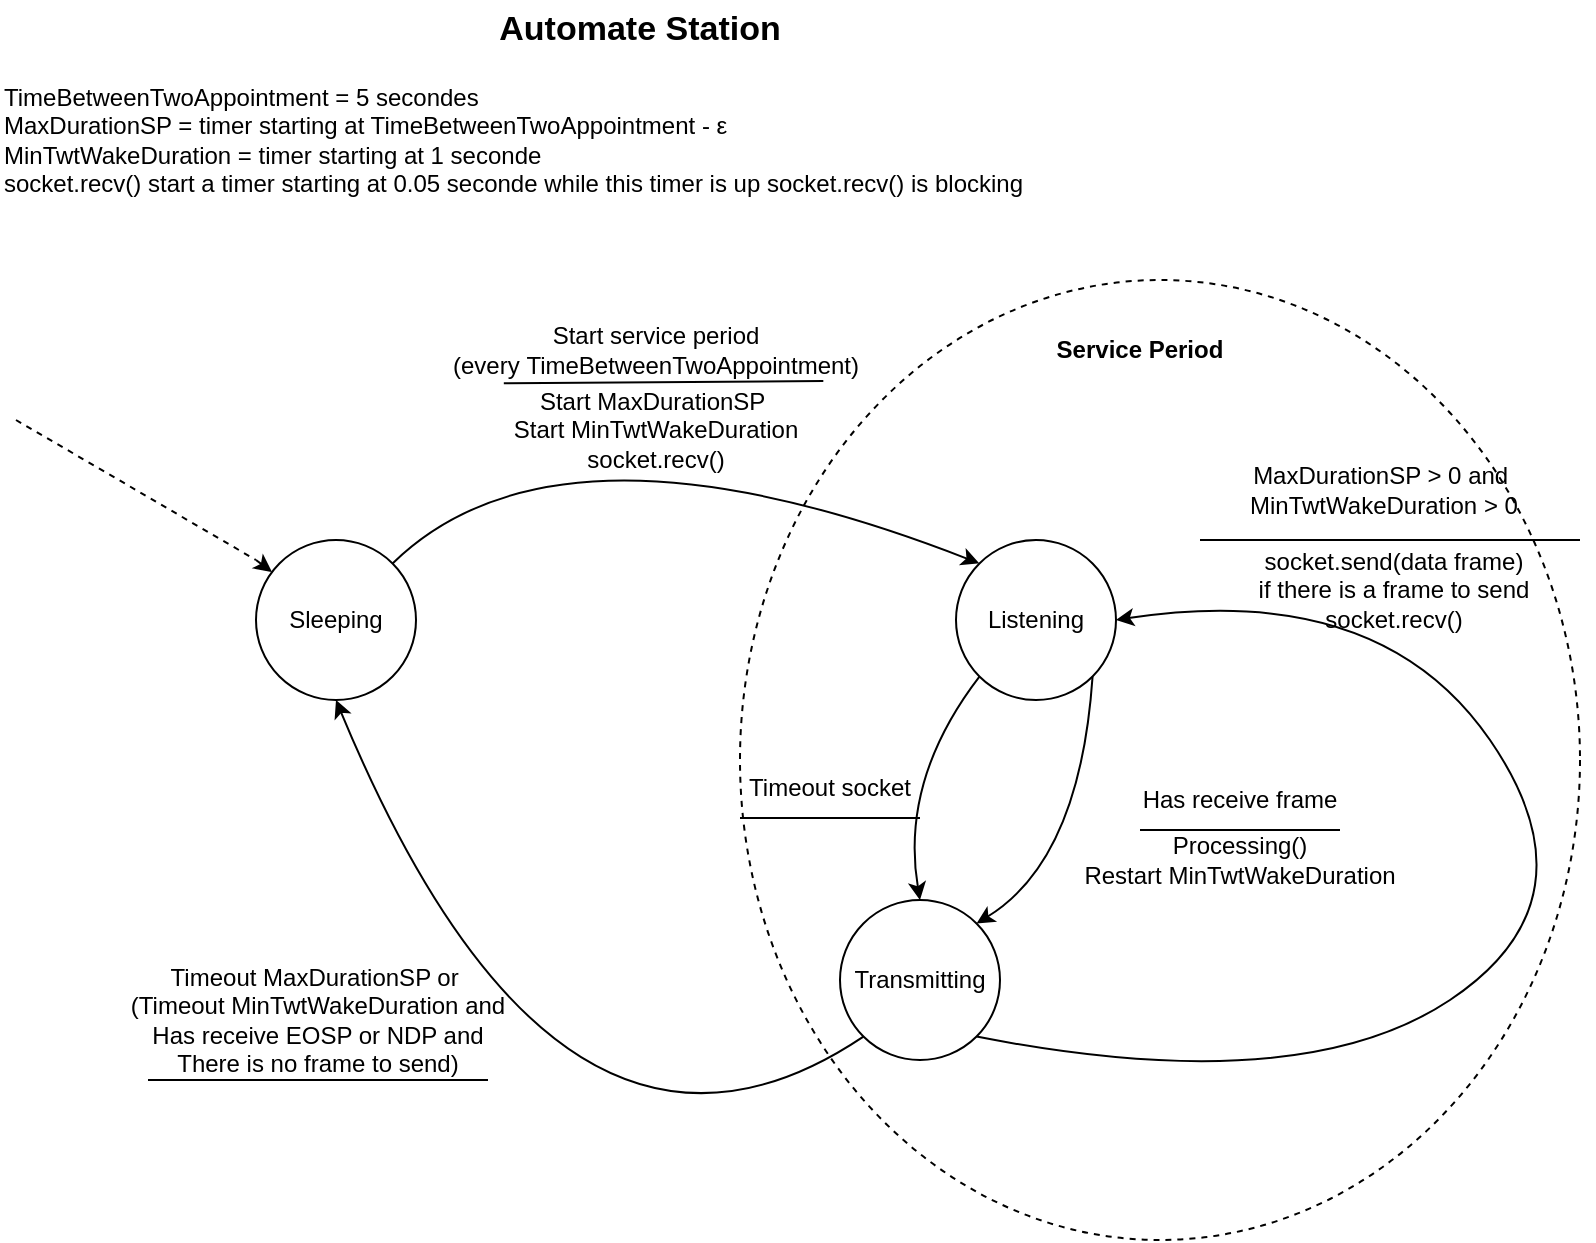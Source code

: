 <mxfile version="21.3.8" type="device">
  <diagram id="prtHgNgQTEPvFCAcTncT" name="Page-1">
    <mxGraphModel dx="1050" dy="523" grid="1" gridSize="10" guides="1" tooltips="1" connect="1" arrows="1" fold="1" page="1" pageScale="1" pageWidth="827" pageHeight="1169" math="0" shadow="0">
      <root>
        <mxCell id="0" />
        <mxCell id="1" parent="0" />
        <mxCell id="EI1bmq1NkInxOzMBn1pc-1" value="Sleeping" style="ellipse;whiteSpace=wrap;html=1;aspect=fixed;" parent="1" vertex="1">
          <mxGeometry x="158" y="290" width="80" height="80" as="geometry" />
        </mxCell>
        <mxCell id="EI1bmq1NkInxOzMBn1pc-4" value="" style="endArrow=classic;html=1;rounded=0;" parent="1" target="EI1bmq1NkInxOzMBn1pc-1" edge="1">
          <mxGeometry width="50" height="50" relative="1" as="geometry">
            <mxPoint x="158" y="300" as="sourcePoint" />
            <mxPoint x="138" y="220" as="targetPoint" />
          </mxGeometry>
        </mxCell>
        <mxCell id="EI1bmq1NkInxOzMBn1pc-5" value="" style="endArrow=none;dashed=1;html=1;rounded=0;" parent="1" edge="1">
          <mxGeometry width="50" height="50" relative="1" as="geometry">
            <mxPoint x="38" y="230" as="sourcePoint" />
            <mxPoint x="158" y="300" as="targetPoint" />
          </mxGeometry>
        </mxCell>
        <mxCell id="EI1bmq1NkInxOzMBn1pc-20" value="Listening" style="ellipse;whiteSpace=wrap;html=1;aspect=fixed;" parent="1" vertex="1">
          <mxGeometry x="508" y="290" width="80" height="80" as="geometry" />
        </mxCell>
        <mxCell id="EI1bmq1NkInxOzMBn1pc-21" value="" style="curved=1;endArrow=classic;html=1;rounded=0;exitX=1;exitY=0;exitDx=0;exitDy=0;entryX=0;entryY=0;entryDx=0;entryDy=0;" parent="1" source="EI1bmq1NkInxOzMBn1pc-1" target="EI1bmq1NkInxOzMBn1pc-20" edge="1">
          <mxGeometry width="50" height="50" relative="1" as="geometry">
            <mxPoint x="278" y="330" as="sourcePoint" />
            <mxPoint x="328" y="280" as="targetPoint" />
            <Array as="points">
              <mxPoint x="310" y="220" />
            </Array>
          </mxGeometry>
        </mxCell>
        <mxCell id="EI1bmq1NkInxOzMBn1pc-22" value="Start service period (every&amp;nbsp;TimeBetweenTwoAppointment)" style="text;html=1;strokeColor=none;fillColor=none;align=center;verticalAlign=middle;whiteSpace=wrap;rounded=0;" parent="1" vertex="1">
          <mxGeometry x="288" y="180" width="140" height="30" as="geometry" />
        </mxCell>
        <mxCell id="EI1bmq1NkInxOzMBn1pc-23" value="" style="endArrow=none;html=1;rounded=0;entryX=0.832;entryY=0.01;entryDx=0;entryDy=0;entryPerimeter=0;exitX=0.198;exitY=0.033;exitDx=0;exitDy=0;exitPerimeter=0;" parent="1" source="EI1bmq1NkInxOzMBn1pc-24" target="EI1bmq1NkInxOzMBn1pc-24" edge="1">
          <mxGeometry width="50" height="50" relative="1" as="geometry">
            <mxPoint x="318" y="210" as="sourcePoint" />
            <mxPoint x="408" y="210" as="targetPoint" />
          </mxGeometry>
        </mxCell>
        <mxCell id="EI1bmq1NkInxOzMBn1pc-24" value="Start MaxDurationSP&amp;nbsp;&lt;br&gt;Start MinTwtWakeDuration&lt;br&gt;socket.recv()" style="text;html=1;strokeColor=none;fillColor=none;align=center;verticalAlign=middle;whiteSpace=wrap;rounded=0;" parent="1" vertex="1">
          <mxGeometry x="232" y="210" width="252" height="50" as="geometry" />
        </mxCell>
        <mxCell id="EI1bmq1NkInxOzMBn1pc-40" value="" style="curved=1;endArrow=classic;html=1;rounded=0;entryX=0.5;entryY=1;entryDx=0;entryDy=0;exitX=0;exitY=1;exitDx=0;exitDy=0;" parent="1" source="EI1bmq1NkInxOzMBn1pc-78" target="EI1bmq1NkInxOzMBn1pc-1" edge="1">
          <mxGeometry width="50" height="50" relative="1" as="geometry">
            <mxPoint x="430" y="555" as="sourcePoint" />
            <mxPoint x="199.82" y="586.82" as="targetPoint" />
            <Array as="points">
              <mxPoint x="310" y="640" />
            </Array>
          </mxGeometry>
        </mxCell>
        <mxCell id="EI1bmq1NkInxOzMBn1pc-41" value="Timeout MaxDurationSP or&amp;nbsp;&lt;br&gt;(Timeout MinTwtWakeDuration and&lt;br&gt;Has receive EOSP or NDP and&lt;br&gt;There is no frame to send)" style="text;html=1;strokeColor=none;fillColor=none;align=center;verticalAlign=middle;whiteSpace=wrap;rounded=0;" parent="1" vertex="1">
          <mxGeometry x="90" y="510" width="198" height="40" as="geometry" />
        </mxCell>
        <mxCell id="EI1bmq1NkInxOzMBn1pc-42" value="" style="endArrow=none;html=1;rounded=0;" parent="1" edge="1">
          <mxGeometry width="50" height="50" relative="1" as="geometry">
            <mxPoint x="104" y="560" as="sourcePoint" />
            <mxPoint x="274" y="560" as="targetPoint" />
          </mxGeometry>
        </mxCell>
        <mxCell id="EI1bmq1NkInxOzMBn1pc-69" value="Has receive frame" style="text;html=1;strokeColor=none;fillColor=none;align=center;verticalAlign=middle;whiteSpace=wrap;rounded=0;" parent="1" vertex="1">
          <mxGeometry x="600" y="405" width="100" height="30" as="geometry" />
        </mxCell>
        <mxCell id="EI1bmq1NkInxOzMBn1pc-70" value="" style="endArrow=none;html=1;rounded=0;entryX=1;entryY=1;entryDx=0;entryDy=0;" parent="1" target="EI1bmq1NkInxOzMBn1pc-69" edge="1">
          <mxGeometry width="50" height="50" relative="1" as="geometry">
            <mxPoint x="600" y="435" as="sourcePoint" />
            <mxPoint x="610" y="435" as="targetPoint" />
            <Array as="points">
              <mxPoint x="630" y="435" />
            </Array>
          </mxGeometry>
        </mxCell>
        <mxCell id="EI1bmq1NkInxOzMBn1pc-71" value="Processing()&lt;br&gt;Restart MinTwtWakeDuration" style="text;html=1;strokeColor=none;fillColor=none;align=center;verticalAlign=middle;whiteSpace=wrap;rounded=0;" parent="1" vertex="1">
          <mxGeometry x="540" y="435" width="220" height="30" as="geometry" />
        </mxCell>
        <mxCell id="EI1bmq1NkInxOzMBn1pc-78" value="Transmitting" style="ellipse;whiteSpace=wrap;html=1;aspect=fixed;" parent="1" vertex="1">
          <mxGeometry x="450" y="470" width="80" height="80" as="geometry" />
        </mxCell>
        <mxCell id="EI1bmq1NkInxOzMBn1pc-79" value="" style="curved=1;endArrow=classic;html=1;rounded=0;entryX=1;entryY=0;entryDx=0;entryDy=0;exitX=1;exitY=1;exitDx=0;exitDy=0;" parent="1" source="EI1bmq1NkInxOzMBn1pc-20" target="EI1bmq1NkInxOzMBn1pc-78" edge="1">
          <mxGeometry width="50" height="50" relative="1" as="geometry">
            <mxPoint x="588.284" y="508.284" as="sourcePoint" />
            <mxPoint x="608" y="680" as="targetPoint" />
            <Array as="points">
              <mxPoint x="570" y="450" />
            </Array>
          </mxGeometry>
        </mxCell>
        <mxCell id="EI1bmq1NkInxOzMBn1pc-80" value="" style="curved=1;endArrow=classic;html=1;rounded=0;entryX=0.5;entryY=0;entryDx=0;entryDy=0;exitX=0;exitY=1;exitDx=0;exitDy=0;" parent="1" source="EI1bmq1NkInxOzMBn1pc-20" target="EI1bmq1NkInxOzMBn1pc-78" edge="1">
          <mxGeometry width="50" height="50" relative="1" as="geometry">
            <mxPoint x="520" y="480" as="sourcePoint" />
            <mxPoint x="400" y="450" as="targetPoint" />
            <Array as="points">
              <mxPoint x="480" y="410" />
            </Array>
          </mxGeometry>
        </mxCell>
        <mxCell id="EI1bmq1NkInxOzMBn1pc-81" value="Timeout socket" style="text;html=1;strokeColor=none;fillColor=none;align=center;verticalAlign=middle;whiteSpace=wrap;rounded=0;" parent="1" vertex="1">
          <mxGeometry x="390" y="399" width="110" height="30" as="geometry" />
        </mxCell>
        <mxCell id="EI1bmq1NkInxOzMBn1pc-82" value="" style="endArrow=none;html=1;rounded=0;entryX=1;entryY=1;entryDx=0;entryDy=0;" parent="1" edge="1">
          <mxGeometry width="50" height="50" relative="1" as="geometry">
            <mxPoint x="400" y="429" as="sourcePoint" />
            <mxPoint x="490" y="429" as="targetPoint" />
          </mxGeometry>
        </mxCell>
        <mxCell id="OI8WBqlIXhOjE8QQi_Tn-2" value="" style="curved=1;endArrow=classic;html=1;rounded=0;exitX=1;exitY=1;exitDx=0;exitDy=0;entryX=1;entryY=0.5;entryDx=0;entryDy=0;" parent="1" source="EI1bmq1NkInxOzMBn1pc-78" target="EI1bmq1NkInxOzMBn1pc-20" edge="1">
          <mxGeometry width="50" height="50" relative="1" as="geometry">
            <mxPoint x="430" y="470" as="sourcePoint" />
            <mxPoint x="740" y="300" as="targetPoint" />
            <Array as="points">
              <mxPoint x="680" y="570" />
              <mxPoint x="830" y="470" />
              <mxPoint x="720" y="310" />
            </Array>
          </mxGeometry>
        </mxCell>
        <mxCell id="OI8WBqlIXhOjE8QQi_Tn-4" value="" style="endArrow=none;html=1;rounded=0;" parent="1" edge="1">
          <mxGeometry width="50" height="50" relative="1" as="geometry">
            <mxPoint x="630" y="290" as="sourcePoint" />
            <mxPoint x="820" y="290" as="targetPoint" />
          </mxGeometry>
        </mxCell>
        <mxCell id="OI8WBqlIXhOjE8QQi_Tn-5" value="socket.send(data frame)&lt;br&gt;if there is a frame to send&lt;br&gt;socket.recv()" style="text;html=1;strokeColor=none;fillColor=none;align=center;verticalAlign=middle;whiteSpace=wrap;rounded=0;" parent="1" vertex="1">
          <mxGeometry x="627" y="290" width="200" height="50" as="geometry" />
        </mxCell>
        <mxCell id="OI8WBqlIXhOjE8QQi_Tn-12" value="Automate Station" style="text;html=1;strokeColor=none;fillColor=none;align=center;verticalAlign=middle;whiteSpace=wrap;rounded=0;fontStyle=1;fontSize=17;" parent="1" vertex="1">
          <mxGeometry x="250" y="20" width="200" height="30" as="geometry" />
        </mxCell>
        <mxCell id="Ak--juU8-PPNvUjxzlOO-2" value="&lt;div style=&quot;&quot;&gt;&lt;span style=&quot;background-color: initial;&quot;&gt;TimeBetweenTwoAppointment = 5 secondes&lt;/span&gt;&lt;/div&gt;MaxDurationSP = timer starting at TimeBetweenTwoAppointment -&amp;nbsp;ε&lt;br&gt;MinTwtWakeDuration = timer starting at 1 seconde&lt;br&gt;socket.recv() start a timer starting at 0.05 seconde while this timer is up socket.recv() is blocking" style="text;html=1;align=left;verticalAlign=middle;resizable=0;points=[];autosize=1;strokeColor=none;fillColor=none;" parent="1" vertex="1">
          <mxGeometry x="30" y="55" width="530" height="70" as="geometry" />
        </mxCell>
        <mxCell id="Ak--juU8-PPNvUjxzlOO-4" value="MaxDurationSP &amp;gt; 0 and&amp;nbsp;&lt;br&gt;MinTwtWakeDuration &amp;gt; 0" style="text;html=1;strokeColor=none;fillColor=none;align=center;verticalAlign=middle;whiteSpace=wrap;rounded=0;" parent="1" vertex="1">
          <mxGeometry x="629" y="250" width="186" height="30" as="geometry" />
        </mxCell>
        <mxCell id="biYDNo-Kc2bHteq5-zhx-1" value="" style="ellipse;whiteSpace=wrap;html=1;fillColor=none;dashed=1;" vertex="1" parent="1">
          <mxGeometry x="400" y="160" width="420" height="480" as="geometry" />
        </mxCell>
        <mxCell id="biYDNo-Kc2bHteq5-zhx-2" value="Service Period" style="text;html=1;strokeColor=none;fillColor=none;align=center;verticalAlign=middle;whiteSpace=wrap;rounded=0;fontStyle=1" vertex="1" parent="1">
          <mxGeometry x="550" y="180" width="100" height="30" as="geometry" />
        </mxCell>
      </root>
    </mxGraphModel>
  </diagram>
</mxfile>
